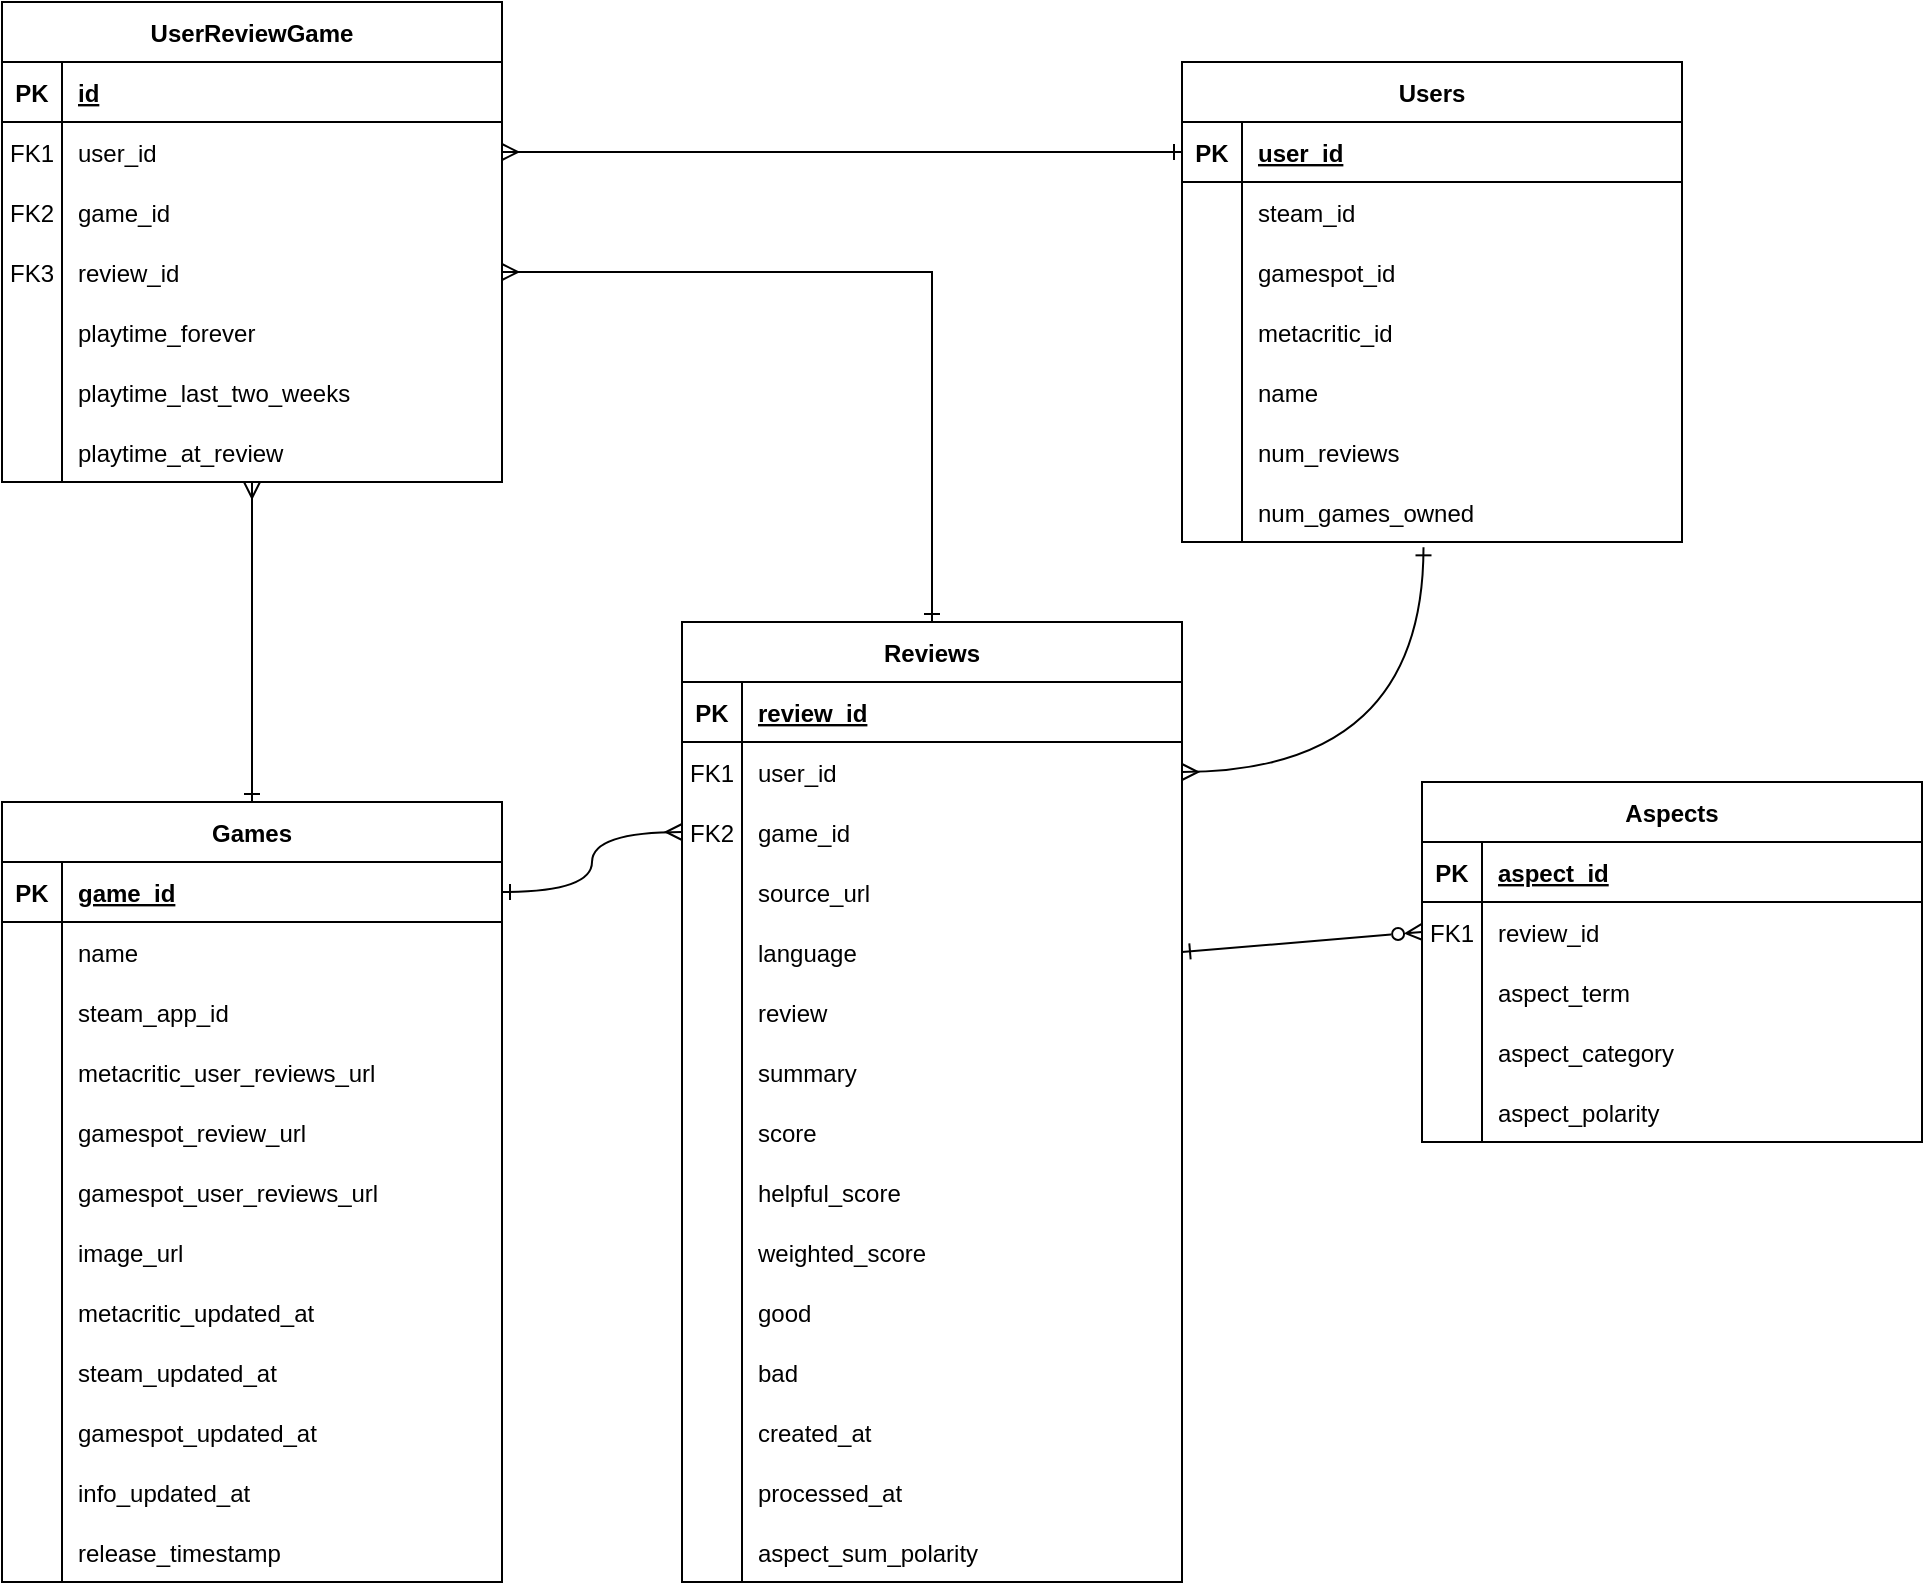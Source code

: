 <mxfile version="20.4.1" type="device"><diagram id="R2lEEEUBdFMjLlhIrx00" name="Page-1"><mxGraphModel dx="1862" dy="2271" grid="1" gridSize="10" guides="1" tooltips="1" connect="1" arrows="1" fold="1" page="1" pageScale="1" pageWidth="850" pageHeight="1100" math="0" shadow="0" extFonts="Permanent Marker^https://fonts.googleapis.com/css?family=Permanent+Marker"><root><mxCell id="0"/><mxCell id="1" parent="0"/><mxCell id="R4ThH5Aba0bHdfw0IfQM-74" style="rounded=0;orthogonalLoop=1;jettySize=auto;html=1;endArrow=ERzeroToMany;endFill=0;startArrow=ERone;startFill=0;exitX=1;exitY=0.5;exitDx=0;exitDy=0;entryX=0;entryY=0.5;entryDx=0;entryDy=0;" parent="1" source="C-vyLk0tnHw3VtMMgP7b-9" target="R4ThH5Aba0bHdfw0IfQM-63" edge="1"><mxGeometry relative="1" as="geometry"><mxPoint x="780" y="475" as="targetPoint"/></mxGeometry></mxCell><mxCell id="C-vyLk0tnHw3VtMMgP7b-2" value="Reviews" style="shape=table;startSize=30;container=1;collapsible=1;childLayout=tableLayout;fixedRows=1;rowLines=0;fontStyle=1;align=center;resizeLast=1;" parent="1" vertex="1"><mxGeometry x="460" y="220" width="250" height="480" as="geometry"/></mxCell><mxCell id="C-vyLk0tnHw3VtMMgP7b-3" value="" style="shape=partialRectangle;collapsible=0;dropTarget=0;pointerEvents=0;fillColor=none;points=[[0,0.5],[1,0.5]];portConstraint=eastwest;top=0;left=0;right=0;bottom=1;" parent="C-vyLk0tnHw3VtMMgP7b-2" vertex="1"><mxGeometry y="30" width="250" height="30" as="geometry"/></mxCell><mxCell id="C-vyLk0tnHw3VtMMgP7b-4" value="PK" style="shape=partialRectangle;overflow=hidden;connectable=0;fillColor=none;top=0;left=0;bottom=0;right=0;fontStyle=1;" parent="C-vyLk0tnHw3VtMMgP7b-3" vertex="1"><mxGeometry width="30" height="30" as="geometry"><mxRectangle width="30" height="30" as="alternateBounds"/></mxGeometry></mxCell><mxCell id="C-vyLk0tnHw3VtMMgP7b-5" value="review_id" style="shape=partialRectangle;overflow=hidden;connectable=0;fillColor=none;top=0;left=0;bottom=0;right=0;align=left;spacingLeft=6;fontStyle=5;" parent="C-vyLk0tnHw3VtMMgP7b-3" vertex="1"><mxGeometry x="30" width="220" height="30" as="geometry"><mxRectangle width="220" height="30" as="alternateBounds"/></mxGeometry></mxCell><mxCell id="JcH7k6Txs9nZH4qE6Aem-43" value="" style="shape=partialRectangle;collapsible=0;dropTarget=0;pointerEvents=0;fillColor=none;points=[[0,0.5],[1,0.5]];portConstraint=eastwest;top=0;left=0;right=0;bottom=0;" vertex="1" parent="C-vyLk0tnHw3VtMMgP7b-2"><mxGeometry y="60" width="250" height="30" as="geometry"/></mxCell><mxCell id="JcH7k6Txs9nZH4qE6Aem-44" value="FK1" style="shape=partialRectangle;overflow=hidden;connectable=0;fillColor=none;top=0;left=0;bottom=0;right=0;" vertex="1" parent="JcH7k6Txs9nZH4qE6Aem-43"><mxGeometry width="30" height="30" as="geometry"><mxRectangle width="30" height="30" as="alternateBounds"/></mxGeometry></mxCell><mxCell id="JcH7k6Txs9nZH4qE6Aem-45" value="user_id" style="shape=partialRectangle;overflow=hidden;connectable=0;fillColor=none;top=0;left=0;bottom=0;right=0;align=left;spacingLeft=6;" vertex="1" parent="JcH7k6Txs9nZH4qE6Aem-43"><mxGeometry x="30" width="220" height="30" as="geometry"><mxRectangle width="220" height="30" as="alternateBounds"/></mxGeometry></mxCell><mxCell id="JcH7k6Txs9nZH4qE6Aem-46" value="" style="shape=partialRectangle;collapsible=0;dropTarget=0;pointerEvents=0;fillColor=none;points=[[0,0.5],[1,0.5]];portConstraint=eastwest;top=0;left=0;right=0;bottom=0;" vertex="1" parent="C-vyLk0tnHw3VtMMgP7b-2"><mxGeometry y="90" width="250" height="30" as="geometry"/></mxCell><mxCell id="JcH7k6Txs9nZH4qE6Aem-47" value="FK2" style="shape=partialRectangle;overflow=hidden;connectable=0;fillColor=none;top=0;left=0;bottom=0;right=0;" vertex="1" parent="JcH7k6Txs9nZH4qE6Aem-46"><mxGeometry width="30" height="30" as="geometry"><mxRectangle width="30" height="30" as="alternateBounds"/></mxGeometry></mxCell><mxCell id="JcH7k6Txs9nZH4qE6Aem-48" value="game_id" style="shape=partialRectangle;overflow=hidden;connectable=0;fillColor=none;top=0;left=0;bottom=0;right=0;align=left;spacingLeft=6;" vertex="1" parent="JcH7k6Txs9nZH4qE6Aem-46"><mxGeometry x="30" width="220" height="30" as="geometry"><mxRectangle width="220" height="30" as="alternateBounds"/></mxGeometry></mxCell><mxCell id="JcH7k6Txs9nZH4qE6Aem-13" value="" style="shape=partialRectangle;collapsible=0;dropTarget=0;pointerEvents=0;fillColor=none;points=[[0,0.5],[1,0.5]];portConstraint=eastwest;top=0;left=0;right=0;bottom=0;" vertex="1" parent="C-vyLk0tnHw3VtMMgP7b-2"><mxGeometry y="120" width="250" height="30" as="geometry"/></mxCell><mxCell id="JcH7k6Txs9nZH4qE6Aem-14" value="" style="shape=partialRectangle;overflow=hidden;connectable=0;fillColor=none;top=0;left=0;bottom=0;right=0;" vertex="1" parent="JcH7k6Txs9nZH4qE6Aem-13"><mxGeometry width="30" height="30" as="geometry"><mxRectangle width="30" height="30" as="alternateBounds"/></mxGeometry></mxCell><mxCell id="JcH7k6Txs9nZH4qE6Aem-15" value="source_url" style="shape=partialRectangle;overflow=hidden;connectable=0;fillColor=none;top=0;left=0;bottom=0;right=0;align=left;spacingLeft=6;" vertex="1" parent="JcH7k6Txs9nZH4qE6Aem-13"><mxGeometry x="30" width="220" height="30" as="geometry"><mxRectangle width="220" height="30" as="alternateBounds"/></mxGeometry></mxCell><mxCell id="C-vyLk0tnHw3VtMMgP7b-9" value="" style="shape=partialRectangle;collapsible=0;dropTarget=0;pointerEvents=0;fillColor=none;points=[[0,0.5],[1,0.5]];portConstraint=eastwest;top=0;left=0;right=0;bottom=0;" parent="C-vyLk0tnHw3VtMMgP7b-2" vertex="1"><mxGeometry y="150" width="250" height="30" as="geometry"/></mxCell><mxCell id="C-vyLk0tnHw3VtMMgP7b-10" value="" style="shape=partialRectangle;overflow=hidden;connectable=0;fillColor=none;top=0;left=0;bottom=0;right=0;" parent="C-vyLk0tnHw3VtMMgP7b-9" vertex="1"><mxGeometry width="30" height="30" as="geometry"><mxRectangle width="30" height="30" as="alternateBounds"/></mxGeometry></mxCell><mxCell id="C-vyLk0tnHw3VtMMgP7b-11" value="language" style="shape=partialRectangle;overflow=hidden;connectable=0;fillColor=none;top=0;left=0;bottom=0;right=0;align=left;spacingLeft=6;" parent="C-vyLk0tnHw3VtMMgP7b-9" vertex="1"><mxGeometry x="30" width="220" height="30" as="geometry"><mxRectangle width="220" height="30" as="alternateBounds"/></mxGeometry></mxCell><mxCell id="NK44pCzNHYj0D8Di6Zmw-43" value="" style="shape=partialRectangle;collapsible=0;dropTarget=0;pointerEvents=0;fillColor=none;points=[[0,0.5],[1,0.5]];portConstraint=eastwest;top=0;left=0;right=0;bottom=0;" parent="C-vyLk0tnHw3VtMMgP7b-2" vertex="1"><mxGeometry y="180" width="250" height="30" as="geometry"/></mxCell><mxCell id="NK44pCzNHYj0D8Di6Zmw-44" value="" style="shape=partialRectangle;overflow=hidden;connectable=0;fillColor=none;top=0;left=0;bottom=0;right=0;" parent="NK44pCzNHYj0D8Di6Zmw-43" vertex="1"><mxGeometry width="30" height="30" as="geometry"><mxRectangle width="30" height="30" as="alternateBounds"/></mxGeometry></mxCell><mxCell id="NK44pCzNHYj0D8Di6Zmw-45" value="review" style="shape=partialRectangle;overflow=hidden;connectable=0;fillColor=none;top=0;left=0;bottom=0;right=0;align=left;spacingLeft=6;" parent="NK44pCzNHYj0D8Di6Zmw-43" vertex="1"><mxGeometry x="30" width="220" height="30" as="geometry"><mxRectangle width="220" height="30" as="alternateBounds"/></mxGeometry></mxCell><mxCell id="NK44pCzNHYj0D8Di6Zmw-46" value="" style="shape=partialRectangle;collapsible=0;dropTarget=0;pointerEvents=0;fillColor=none;points=[[0,0.5],[1,0.5]];portConstraint=eastwest;top=0;left=0;right=0;bottom=0;" parent="C-vyLk0tnHw3VtMMgP7b-2" vertex="1"><mxGeometry y="210" width="250" height="30" as="geometry"/></mxCell><mxCell id="NK44pCzNHYj0D8Di6Zmw-47" value="" style="shape=partialRectangle;overflow=hidden;connectable=0;fillColor=none;top=0;left=0;bottom=0;right=0;" parent="NK44pCzNHYj0D8Di6Zmw-46" vertex="1"><mxGeometry width="30" height="30" as="geometry"><mxRectangle width="30" height="30" as="alternateBounds"/></mxGeometry></mxCell><mxCell id="NK44pCzNHYj0D8Di6Zmw-48" value="summary" style="shape=partialRectangle;overflow=hidden;connectable=0;fillColor=none;top=0;left=0;bottom=0;right=0;align=left;spacingLeft=6;" parent="NK44pCzNHYj0D8Di6Zmw-46" vertex="1"><mxGeometry x="30" width="220" height="30" as="geometry"><mxRectangle width="220" height="30" as="alternateBounds"/></mxGeometry></mxCell><mxCell id="NK44pCzNHYj0D8Di6Zmw-49" value="" style="shape=partialRectangle;collapsible=0;dropTarget=0;pointerEvents=0;fillColor=none;points=[[0,0.5],[1,0.5]];portConstraint=eastwest;top=0;left=0;right=0;bottom=0;" parent="C-vyLk0tnHw3VtMMgP7b-2" vertex="1"><mxGeometry y="240" width="250" height="30" as="geometry"/></mxCell><mxCell id="NK44pCzNHYj0D8Di6Zmw-50" value="" style="shape=partialRectangle;overflow=hidden;connectable=0;fillColor=none;top=0;left=0;bottom=0;right=0;" parent="NK44pCzNHYj0D8Di6Zmw-49" vertex="1"><mxGeometry width="30" height="30" as="geometry"><mxRectangle width="30" height="30" as="alternateBounds"/></mxGeometry></mxCell><mxCell id="NK44pCzNHYj0D8Di6Zmw-51" value="score" style="shape=partialRectangle;overflow=hidden;connectable=0;fillColor=none;top=0;left=0;bottom=0;right=0;align=left;spacingLeft=6;" parent="NK44pCzNHYj0D8Di6Zmw-49" vertex="1"><mxGeometry x="30" width="220" height="30" as="geometry"><mxRectangle width="220" height="30" as="alternateBounds"/></mxGeometry></mxCell><mxCell id="NK44pCzNHYj0D8Di6Zmw-52" value="" style="shape=partialRectangle;collapsible=0;dropTarget=0;pointerEvents=0;fillColor=none;points=[[0,0.5],[1,0.5]];portConstraint=eastwest;top=0;left=0;right=0;bottom=0;" parent="C-vyLk0tnHw3VtMMgP7b-2" vertex="1"><mxGeometry y="270" width="250" height="30" as="geometry"/></mxCell><mxCell id="NK44pCzNHYj0D8Di6Zmw-53" value="" style="shape=partialRectangle;overflow=hidden;connectable=0;fillColor=none;top=0;left=0;bottom=0;right=0;" parent="NK44pCzNHYj0D8Di6Zmw-52" vertex="1"><mxGeometry width="30" height="30" as="geometry"><mxRectangle width="30" height="30" as="alternateBounds"/></mxGeometry></mxCell><mxCell id="NK44pCzNHYj0D8Di6Zmw-54" value="helpful_score" style="shape=partialRectangle;overflow=hidden;connectable=0;fillColor=none;top=0;left=0;bottom=0;right=0;align=left;spacingLeft=6;" parent="NK44pCzNHYj0D8Di6Zmw-52" vertex="1"><mxGeometry x="30" width="220" height="30" as="geometry"><mxRectangle width="220" height="30" as="alternateBounds"/></mxGeometry></mxCell><mxCell id="NK44pCzNHYj0D8Di6Zmw-55" value="" style="shape=partialRectangle;collapsible=0;dropTarget=0;pointerEvents=0;fillColor=none;points=[[0,0.5],[1,0.5]];portConstraint=eastwest;top=0;left=0;right=0;bottom=0;" parent="C-vyLk0tnHw3VtMMgP7b-2" vertex="1"><mxGeometry y="300" width="250" height="30" as="geometry"/></mxCell><mxCell id="NK44pCzNHYj0D8Di6Zmw-56" value="" style="shape=partialRectangle;overflow=hidden;connectable=0;fillColor=none;top=0;left=0;bottom=0;right=0;" parent="NK44pCzNHYj0D8Di6Zmw-55" vertex="1"><mxGeometry width="30" height="30" as="geometry"><mxRectangle width="30" height="30" as="alternateBounds"/></mxGeometry></mxCell><mxCell id="NK44pCzNHYj0D8Di6Zmw-57" value="weighted_score" style="shape=partialRectangle;overflow=hidden;connectable=0;fillColor=none;top=0;left=0;bottom=0;right=0;align=left;spacingLeft=6;" parent="NK44pCzNHYj0D8Di6Zmw-55" vertex="1"><mxGeometry x="30" width="220" height="30" as="geometry"><mxRectangle width="220" height="30" as="alternateBounds"/></mxGeometry></mxCell><mxCell id="NK44pCzNHYj0D8Di6Zmw-58" value="" style="shape=partialRectangle;collapsible=0;dropTarget=0;pointerEvents=0;fillColor=none;points=[[0,0.5],[1,0.5]];portConstraint=eastwest;top=0;left=0;right=0;bottom=0;" parent="C-vyLk0tnHw3VtMMgP7b-2" vertex="1"><mxGeometry y="330" width="250" height="30" as="geometry"/></mxCell><mxCell id="NK44pCzNHYj0D8Di6Zmw-59" value="" style="shape=partialRectangle;overflow=hidden;connectable=0;fillColor=none;top=0;left=0;bottom=0;right=0;" parent="NK44pCzNHYj0D8Di6Zmw-58" vertex="1"><mxGeometry width="30" height="30" as="geometry"><mxRectangle width="30" height="30" as="alternateBounds"/></mxGeometry></mxCell><mxCell id="NK44pCzNHYj0D8Di6Zmw-60" value="good" style="shape=partialRectangle;overflow=hidden;connectable=0;fillColor=none;top=0;left=0;bottom=0;right=0;align=left;spacingLeft=6;" parent="NK44pCzNHYj0D8Di6Zmw-58" vertex="1"><mxGeometry x="30" width="220" height="30" as="geometry"><mxRectangle width="220" height="30" as="alternateBounds"/></mxGeometry></mxCell><mxCell id="NK44pCzNHYj0D8Di6Zmw-61" value="" style="shape=partialRectangle;collapsible=0;dropTarget=0;pointerEvents=0;fillColor=none;points=[[0,0.5],[1,0.5]];portConstraint=eastwest;top=0;left=0;right=0;bottom=0;" parent="C-vyLk0tnHw3VtMMgP7b-2" vertex="1"><mxGeometry y="360" width="250" height="30" as="geometry"/></mxCell><mxCell id="NK44pCzNHYj0D8Di6Zmw-62" value="" style="shape=partialRectangle;overflow=hidden;connectable=0;fillColor=none;top=0;left=0;bottom=0;right=0;" parent="NK44pCzNHYj0D8Di6Zmw-61" vertex="1"><mxGeometry width="30" height="30" as="geometry"><mxRectangle width="30" height="30" as="alternateBounds"/></mxGeometry></mxCell><mxCell id="NK44pCzNHYj0D8Di6Zmw-63" value="bad" style="shape=partialRectangle;overflow=hidden;connectable=0;fillColor=none;top=0;left=0;bottom=0;right=0;align=left;spacingLeft=6;" parent="NK44pCzNHYj0D8Di6Zmw-61" vertex="1"><mxGeometry x="30" width="220" height="30" as="geometry"><mxRectangle width="220" height="30" as="alternateBounds"/></mxGeometry></mxCell><mxCell id="NK44pCzNHYj0D8Di6Zmw-64" value="" style="shape=partialRectangle;collapsible=0;dropTarget=0;pointerEvents=0;fillColor=none;points=[[0,0.5],[1,0.5]];portConstraint=eastwest;top=0;left=0;right=0;bottom=0;" parent="C-vyLk0tnHw3VtMMgP7b-2" vertex="1"><mxGeometry y="390" width="250" height="30" as="geometry"/></mxCell><mxCell id="NK44pCzNHYj0D8Di6Zmw-65" value="" style="shape=partialRectangle;overflow=hidden;connectable=0;fillColor=none;top=0;left=0;bottom=0;right=0;" parent="NK44pCzNHYj0D8Di6Zmw-64" vertex="1"><mxGeometry width="30" height="30" as="geometry"><mxRectangle width="30" height="30" as="alternateBounds"/></mxGeometry></mxCell><mxCell id="NK44pCzNHYj0D8Di6Zmw-66" value="created_at" style="shape=partialRectangle;overflow=hidden;connectable=0;fillColor=none;top=0;left=0;bottom=0;right=0;align=left;spacingLeft=6;" parent="NK44pCzNHYj0D8Di6Zmw-64" vertex="1"><mxGeometry x="30" width="220" height="30" as="geometry"><mxRectangle width="220" height="30" as="alternateBounds"/></mxGeometry></mxCell><mxCell id="R4ThH5Aba0bHdfw0IfQM-66" value="" style="shape=partialRectangle;collapsible=0;dropTarget=0;pointerEvents=0;fillColor=none;points=[[0,0.5],[1,0.5]];portConstraint=eastwest;top=0;left=0;right=0;bottom=0;" parent="C-vyLk0tnHw3VtMMgP7b-2" vertex="1"><mxGeometry y="420" width="250" height="30" as="geometry"/></mxCell><mxCell id="R4ThH5Aba0bHdfw0IfQM-67" value="" style="shape=partialRectangle;overflow=hidden;connectable=0;fillColor=none;top=0;left=0;bottom=0;right=0;" parent="R4ThH5Aba0bHdfw0IfQM-66" vertex="1"><mxGeometry width="30" height="30" as="geometry"><mxRectangle width="30" height="30" as="alternateBounds"/></mxGeometry></mxCell><mxCell id="R4ThH5Aba0bHdfw0IfQM-68" value="processed_at" style="shape=partialRectangle;overflow=hidden;connectable=0;fillColor=none;top=0;left=0;bottom=0;right=0;align=left;spacingLeft=6;" parent="R4ThH5Aba0bHdfw0IfQM-66" vertex="1"><mxGeometry x="30" width="220" height="30" as="geometry"><mxRectangle width="220" height="30" as="alternateBounds"/></mxGeometry></mxCell><mxCell id="R4ThH5Aba0bHdfw0IfQM-69" value="" style="shape=partialRectangle;collapsible=0;dropTarget=0;pointerEvents=0;fillColor=none;points=[[0,0.5],[1,0.5]];portConstraint=eastwest;top=0;left=0;right=0;bottom=0;" parent="C-vyLk0tnHw3VtMMgP7b-2" vertex="1"><mxGeometry y="450" width="250" height="30" as="geometry"/></mxCell><mxCell id="R4ThH5Aba0bHdfw0IfQM-70" value="" style="shape=partialRectangle;overflow=hidden;connectable=0;fillColor=none;top=0;left=0;bottom=0;right=0;" parent="R4ThH5Aba0bHdfw0IfQM-69" vertex="1"><mxGeometry width="30" height="30" as="geometry"><mxRectangle width="30" height="30" as="alternateBounds"/></mxGeometry></mxCell><mxCell id="R4ThH5Aba0bHdfw0IfQM-71" value="aspect_sum_polarity" style="shape=partialRectangle;overflow=hidden;connectable=0;fillColor=none;top=0;left=0;bottom=0;right=0;align=left;spacingLeft=6;" parent="R4ThH5Aba0bHdfw0IfQM-69" vertex="1"><mxGeometry x="30" width="220" height="30" as="geometry"><mxRectangle width="220" height="30" as="alternateBounds"/></mxGeometry></mxCell><mxCell id="C-vyLk0tnHw3VtMMgP7b-23" value="Games" style="shape=table;startSize=30;container=1;collapsible=1;childLayout=tableLayout;fixedRows=1;rowLines=0;fontStyle=1;align=center;resizeLast=1;" parent="1" vertex="1"><mxGeometry x="120" y="310" width="250" height="390" as="geometry"><mxRectangle x="120" y="120" width="70" height="30" as="alternateBounds"/></mxGeometry></mxCell><mxCell id="C-vyLk0tnHw3VtMMgP7b-24" value="" style="shape=partialRectangle;collapsible=0;dropTarget=0;pointerEvents=0;fillColor=none;points=[[0,0.5],[1,0.5]];portConstraint=eastwest;top=0;left=0;right=0;bottom=1;" parent="C-vyLk0tnHw3VtMMgP7b-23" vertex="1"><mxGeometry y="30" width="250" height="30" as="geometry"/></mxCell><mxCell id="C-vyLk0tnHw3VtMMgP7b-25" value="PK" style="shape=partialRectangle;overflow=hidden;connectable=0;fillColor=none;top=0;left=0;bottom=0;right=0;fontStyle=1;" parent="C-vyLk0tnHw3VtMMgP7b-24" vertex="1"><mxGeometry width="30" height="30" as="geometry"><mxRectangle width="30" height="30" as="alternateBounds"/></mxGeometry></mxCell><mxCell id="C-vyLk0tnHw3VtMMgP7b-26" value="game_id" style="shape=partialRectangle;overflow=hidden;connectable=0;fillColor=none;top=0;left=0;bottom=0;right=0;align=left;spacingLeft=6;fontStyle=5;" parent="C-vyLk0tnHw3VtMMgP7b-24" vertex="1"><mxGeometry x="30" width="220" height="30" as="geometry"><mxRectangle width="220" height="30" as="alternateBounds"/></mxGeometry></mxCell><mxCell id="C-vyLk0tnHw3VtMMgP7b-27" value="" style="shape=partialRectangle;collapsible=0;dropTarget=0;pointerEvents=0;fillColor=none;points=[[0,0.5],[1,0.5]];portConstraint=eastwest;top=0;left=0;right=0;bottom=0;" parent="C-vyLk0tnHw3VtMMgP7b-23" vertex="1"><mxGeometry y="60" width="250" height="30" as="geometry"/></mxCell><mxCell id="C-vyLk0tnHw3VtMMgP7b-28" value="" style="shape=partialRectangle;overflow=hidden;connectable=0;fillColor=none;top=0;left=0;bottom=0;right=0;" parent="C-vyLk0tnHw3VtMMgP7b-27" vertex="1"><mxGeometry width="30" height="30" as="geometry"><mxRectangle width="30" height="30" as="alternateBounds"/></mxGeometry></mxCell><mxCell id="C-vyLk0tnHw3VtMMgP7b-29" value="name" style="shape=partialRectangle;overflow=hidden;connectable=0;fillColor=none;top=0;left=0;bottom=0;right=0;align=left;spacingLeft=6;" parent="C-vyLk0tnHw3VtMMgP7b-27" vertex="1"><mxGeometry x="30" width="220" height="30" as="geometry"><mxRectangle width="220" height="30" as="alternateBounds"/></mxGeometry></mxCell><mxCell id="NK44pCzNHYj0D8Di6Zmw-10" value="" style="shape=partialRectangle;collapsible=0;dropTarget=0;pointerEvents=0;fillColor=none;points=[[0,0.5],[1,0.5]];portConstraint=eastwest;top=0;left=0;right=0;bottom=0;" parent="C-vyLk0tnHw3VtMMgP7b-23" vertex="1"><mxGeometry y="90" width="250" height="30" as="geometry"/></mxCell><mxCell id="NK44pCzNHYj0D8Di6Zmw-11" value="" style="shape=partialRectangle;overflow=hidden;connectable=0;fillColor=none;top=0;left=0;bottom=0;right=0;" parent="NK44pCzNHYj0D8Di6Zmw-10" vertex="1"><mxGeometry width="30" height="30" as="geometry"><mxRectangle width="30" height="30" as="alternateBounds"/></mxGeometry></mxCell><mxCell id="NK44pCzNHYj0D8Di6Zmw-12" value="steam_app_id " style="shape=partialRectangle;overflow=hidden;connectable=0;fillColor=none;top=0;left=0;bottom=0;right=0;align=left;spacingLeft=6;" parent="NK44pCzNHYj0D8Di6Zmw-10" vertex="1"><mxGeometry x="30" width="220" height="30" as="geometry"><mxRectangle width="220" height="30" as="alternateBounds"/></mxGeometry></mxCell><mxCell id="NK44pCzNHYj0D8Di6Zmw-13" value="" style="shape=partialRectangle;collapsible=0;dropTarget=0;pointerEvents=0;fillColor=none;points=[[0,0.5],[1,0.5]];portConstraint=eastwest;top=0;left=0;right=0;bottom=0;" parent="C-vyLk0tnHw3VtMMgP7b-23" vertex="1"><mxGeometry y="120" width="250" height="30" as="geometry"/></mxCell><mxCell id="NK44pCzNHYj0D8Di6Zmw-14" value="" style="shape=partialRectangle;overflow=hidden;connectable=0;fillColor=none;top=0;left=0;bottom=0;right=0;" parent="NK44pCzNHYj0D8Di6Zmw-13" vertex="1"><mxGeometry width="30" height="30" as="geometry"><mxRectangle width="30" height="30" as="alternateBounds"/></mxGeometry></mxCell><mxCell id="NK44pCzNHYj0D8Di6Zmw-15" value="metacritic_user_reviews_url" style="shape=partialRectangle;overflow=hidden;connectable=0;fillColor=none;top=0;left=0;bottom=0;right=0;align=left;spacingLeft=6;" parent="NK44pCzNHYj0D8Di6Zmw-13" vertex="1"><mxGeometry x="30" width="220" height="30" as="geometry"><mxRectangle width="220" height="30" as="alternateBounds"/></mxGeometry></mxCell><mxCell id="NK44pCzNHYj0D8Di6Zmw-16" value="" style="shape=partialRectangle;collapsible=0;dropTarget=0;pointerEvents=0;fillColor=none;points=[[0,0.5],[1,0.5]];portConstraint=eastwest;top=0;left=0;right=0;bottom=0;" parent="C-vyLk0tnHw3VtMMgP7b-23" vertex="1"><mxGeometry y="150" width="250" height="30" as="geometry"/></mxCell><mxCell id="NK44pCzNHYj0D8Di6Zmw-17" value="" style="shape=partialRectangle;overflow=hidden;connectable=0;fillColor=none;top=0;left=0;bottom=0;right=0;" parent="NK44pCzNHYj0D8Di6Zmw-16" vertex="1"><mxGeometry width="30" height="30" as="geometry"><mxRectangle width="30" height="30" as="alternateBounds"/></mxGeometry></mxCell><mxCell id="NK44pCzNHYj0D8Di6Zmw-18" value="gamespot_review_url" style="shape=partialRectangle;overflow=hidden;connectable=0;fillColor=none;top=0;left=0;bottom=0;right=0;align=left;spacingLeft=6;" parent="NK44pCzNHYj0D8Di6Zmw-16" vertex="1"><mxGeometry x="30" width="220" height="30" as="geometry"><mxRectangle width="220" height="30" as="alternateBounds"/></mxGeometry></mxCell><mxCell id="NK44pCzNHYj0D8Di6Zmw-19" value="" style="shape=partialRectangle;collapsible=0;dropTarget=0;pointerEvents=0;fillColor=none;points=[[0,0.5],[1,0.5]];portConstraint=eastwest;top=0;left=0;right=0;bottom=0;" parent="C-vyLk0tnHw3VtMMgP7b-23" vertex="1"><mxGeometry y="180" width="250" height="30" as="geometry"/></mxCell><mxCell id="NK44pCzNHYj0D8Di6Zmw-20" value="" style="shape=partialRectangle;overflow=hidden;connectable=0;fillColor=none;top=0;left=0;bottom=0;right=0;" parent="NK44pCzNHYj0D8Di6Zmw-19" vertex="1"><mxGeometry width="30" height="30" as="geometry"><mxRectangle width="30" height="30" as="alternateBounds"/></mxGeometry></mxCell><mxCell id="NK44pCzNHYj0D8Di6Zmw-21" value="gamespot_user_reviews_url " style="shape=partialRectangle;overflow=hidden;connectable=0;fillColor=none;top=0;left=0;bottom=0;right=0;align=left;spacingLeft=6;" parent="NK44pCzNHYj0D8Di6Zmw-19" vertex="1"><mxGeometry x="30" width="220" height="30" as="geometry"><mxRectangle width="220" height="30" as="alternateBounds"/></mxGeometry></mxCell><mxCell id="NK44pCzNHYj0D8Di6Zmw-22" value="" style="shape=partialRectangle;collapsible=0;dropTarget=0;pointerEvents=0;fillColor=none;points=[[0,0.5],[1,0.5]];portConstraint=eastwest;top=0;left=0;right=0;bottom=0;" parent="C-vyLk0tnHw3VtMMgP7b-23" vertex="1"><mxGeometry y="210" width="250" height="30" as="geometry"/></mxCell><mxCell id="NK44pCzNHYj0D8Di6Zmw-23" value="" style="shape=partialRectangle;overflow=hidden;connectable=0;fillColor=none;top=0;left=0;bottom=0;right=0;" parent="NK44pCzNHYj0D8Di6Zmw-22" vertex="1"><mxGeometry width="30" height="30" as="geometry"><mxRectangle width="30" height="30" as="alternateBounds"/></mxGeometry></mxCell><mxCell id="NK44pCzNHYj0D8Di6Zmw-24" value="image_url" style="shape=partialRectangle;overflow=hidden;connectable=0;fillColor=none;top=0;left=0;bottom=0;right=0;align=left;spacingLeft=6;" parent="NK44pCzNHYj0D8Di6Zmw-22" vertex="1"><mxGeometry x="30" width="220" height="30" as="geometry"><mxRectangle width="220" height="30" as="alternateBounds"/></mxGeometry></mxCell><mxCell id="NK44pCzNHYj0D8Di6Zmw-25" value="" style="shape=partialRectangle;collapsible=0;dropTarget=0;pointerEvents=0;fillColor=none;points=[[0,0.5],[1,0.5]];portConstraint=eastwest;top=0;left=0;right=0;bottom=0;" parent="C-vyLk0tnHw3VtMMgP7b-23" vertex="1"><mxGeometry y="240" width="250" height="30" as="geometry"/></mxCell><mxCell id="NK44pCzNHYj0D8Di6Zmw-26" value="" style="shape=partialRectangle;overflow=hidden;connectable=0;fillColor=none;top=0;left=0;bottom=0;right=0;" parent="NK44pCzNHYj0D8Di6Zmw-25" vertex="1"><mxGeometry width="30" height="30" as="geometry"><mxRectangle width="30" height="30" as="alternateBounds"/></mxGeometry></mxCell><mxCell id="NK44pCzNHYj0D8Di6Zmw-27" value="metacritic_updated_at" style="shape=partialRectangle;overflow=hidden;connectable=0;fillColor=none;top=0;left=0;bottom=0;right=0;align=left;spacingLeft=6;" parent="NK44pCzNHYj0D8Di6Zmw-25" vertex="1"><mxGeometry x="30" width="220" height="30" as="geometry"><mxRectangle width="220" height="30" as="alternateBounds"/></mxGeometry></mxCell><mxCell id="NK44pCzNHYj0D8Di6Zmw-28" value="" style="shape=partialRectangle;collapsible=0;dropTarget=0;pointerEvents=0;fillColor=none;points=[[0,0.5],[1,0.5]];portConstraint=eastwest;top=0;left=0;right=0;bottom=0;" parent="C-vyLk0tnHw3VtMMgP7b-23" vertex="1"><mxGeometry y="270" width="250" height="30" as="geometry"/></mxCell><mxCell id="NK44pCzNHYj0D8Di6Zmw-29" value="" style="shape=partialRectangle;overflow=hidden;connectable=0;fillColor=none;top=0;left=0;bottom=0;right=0;" parent="NK44pCzNHYj0D8Di6Zmw-28" vertex="1"><mxGeometry width="30" height="30" as="geometry"><mxRectangle width="30" height="30" as="alternateBounds"/></mxGeometry></mxCell><mxCell id="NK44pCzNHYj0D8Di6Zmw-30" value="steam_updated_at" style="shape=partialRectangle;overflow=hidden;connectable=0;fillColor=none;top=0;left=0;bottom=0;right=0;align=left;spacingLeft=6;" parent="NK44pCzNHYj0D8Di6Zmw-28" vertex="1"><mxGeometry x="30" width="220" height="30" as="geometry"><mxRectangle width="220" height="30" as="alternateBounds"/></mxGeometry></mxCell><mxCell id="NK44pCzNHYj0D8Di6Zmw-31" value="" style="shape=partialRectangle;collapsible=0;dropTarget=0;pointerEvents=0;fillColor=none;points=[[0,0.5],[1,0.5]];portConstraint=eastwest;top=0;left=0;right=0;bottom=0;" parent="C-vyLk0tnHw3VtMMgP7b-23" vertex="1"><mxGeometry y="300" width="250" height="30" as="geometry"/></mxCell><mxCell id="NK44pCzNHYj0D8Di6Zmw-32" value="" style="shape=partialRectangle;overflow=hidden;connectable=0;fillColor=none;top=0;left=0;bottom=0;right=0;" parent="NK44pCzNHYj0D8Di6Zmw-31" vertex="1"><mxGeometry width="30" height="30" as="geometry"><mxRectangle width="30" height="30" as="alternateBounds"/></mxGeometry></mxCell><mxCell id="NK44pCzNHYj0D8Di6Zmw-33" value="gamespot_updated_at" style="shape=partialRectangle;overflow=hidden;connectable=0;fillColor=none;top=0;left=0;bottom=0;right=0;align=left;spacingLeft=6;" parent="NK44pCzNHYj0D8Di6Zmw-31" vertex="1"><mxGeometry x="30" width="220" height="30" as="geometry"><mxRectangle width="220" height="30" as="alternateBounds"/></mxGeometry></mxCell><mxCell id="NK44pCzNHYj0D8Di6Zmw-34" value="" style="shape=partialRectangle;collapsible=0;dropTarget=0;pointerEvents=0;fillColor=none;points=[[0,0.5],[1,0.5]];portConstraint=eastwest;top=0;left=0;right=0;bottom=0;" parent="C-vyLk0tnHw3VtMMgP7b-23" vertex="1"><mxGeometry y="330" width="250" height="30" as="geometry"/></mxCell><mxCell id="NK44pCzNHYj0D8Di6Zmw-35" value="" style="shape=partialRectangle;overflow=hidden;connectable=0;fillColor=none;top=0;left=0;bottom=0;right=0;" parent="NK44pCzNHYj0D8Di6Zmw-34" vertex="1"><mxGeometry width="30" height="30" as="geometry"><mxRectangle width="30" height="30" as="alternateBounds"/></mxGeometry></mxCell><mxCell id="NK44pCzNHYj0D8Di6Zmw-36" value="info_updated_at" style="shape=partialRectangle;overflow=hidden;connectable=0;fillColor=none;top=0;left=0;bottom=0;right=0;align=left;spacingLeft=6;" parent="NK44pCzNHYj0D8Di6Zmw-34" vertex="1"><mxGeometry x="30" width="220" height="30" as="geometry"><mxRectangle width="220" height="30" as="alternateBounds"/></mxGeometry></mxCell><mxCell id="NK44pCzNHYj0D8Di6Zmw-37" value="" style="shape=partialRectangle;collapsible=0;dropTarget=0;pointerEvents=0;fillColor=none;points=[[0,0.5],[1,0.5]];portConstraint=eastwest;top=0;left=0;right=0;bottom=0;" parent="C-vyLk0tnHw3VtMMgP7b-23" vertex="1"><mxGeometry y="360" width="250" height="30" as="geometry"/></mxCell><mxCell id="NK44pCzNHYj0D8Di6Zmw-38" value="" style="shape=partialRectangle;overflow=hidden;connectable=0;fillColor=none;top=0;left=0;bottom=0;right=0;" parent="NK44pCzNHYj0D8Di6Zmw-37" vertex="1"><mxGeometry width="30" height="30" as="geometry"><mxRectangle width="30" height="30" as="alternateBounds"/></mxGeometry></mxCell><mxCell id="NK44pCzNHYj0D8Di6Zmw-39" value="release_timestamp" style="shape=partialRectangle;overflow=hidden;connectable=0;fillColor=none;top=0;left=0;bottom=0;right=0;align=left;spacingLeft=6;" parent="NK44pCzNHYj0D8Di6Zmw-37" vertex="1"><mxGeometry x="30" width="220" height="30" as="geometry"><mxRectangle width="220" height="30" as="alternateBounds"/></mxGeometry></mxCell><mxCell id="NK44pCzNHYj0D8Di6Zmw-67" value="Users" style="shape=table;startSize=30;container=1;collapsible=1;childLayout=tableLayout;fixedRows=1;rowLines=0;fontStyle=1;align=center;resizeLast=1;" parent="1" vertex="1"><mxGeometry x="710" y="-60" width="250" height="240" as="geometry"/></mxCell><mxCell id="NK44pCzNHYj0D8Di6Zmw-68" value="" style="shape=partialRectangle;collapsible=0;dropTarget=0;pointerEvents=0;fillColor=none;points=[[0,0.5],[1,0.5]];portConstraint=eastwest;top=0;left=0;right=0;bottom=1;" parent="NK44pCzNHYj0D8Di6Zmw-67" vertex="1"><mxGeometry y="30" width="250" height="30" as="geometry"/></mxCell><mxCell id="NK44pCzNHYj0D8Di6Zmw-69" value="PK" style="shape=partialRectangle;overflow=hidden;connectable=0;fillColor=none;top=0;left=0;bottom=0;right=0;fontStyle=1;" parent="NK44pCzNHYj0D8Di6Zmw-68" vertex="1"><mxGeometry width="30" height="30" as="geometry"><mxRectangle width="30" height="30" as="alternateBounds"/></mxGeometry></mxCell><mxCell id="NK44pCzNHYj0D8Di6Zmw-70" value="user_id" style="shape=partialRectangle;overflow=hidden;connectable=0;fillColor=none;top=0;left=0;bottom=0;right=0;align=left;spacingLeft=6;fontStyle=5;" parent="NK44pCzNHYj0D8Di6Zmw-68" vertex="1"><mxGeometry x="30" width="220" height="30" as="geometry"><mxRectangle width="220" height="30" as="alternateBounds"/></mxGeometry></mxCell><mxCell id="NK44pCzNHYj0D8Di6Zmw-98" value="" style="shape=partialRectangle;collapsible=0;dropTarget=0;pointerEvents=0;fillColor=none;points=[[0,0.5],[1,0.5]];portConstraint=eastwest;top=0;left=0;right=0;bottom=0;" parent="NK44pCzNHYj0D8Di6Zmw-67" vertex="1"><mxGeometry y="60" width="250" height="30" as="geometry"/></mxCell><mxCell id="NK44pCzNHYj0D8Di6Zmw-99" value="" style="shape=partialRectangle;overflow=hidden;connectable=0;fillColor=none;top=0;left=0;bottom=0;right=0;" parent="NK44pCzNHYj0D8Di6Zmw-98" vertex="1"><mxGeometry width="30" height="30" as="geometry"><mxRectangle width="30" height="30" as="alternateBounds"/></mxGeometry></mxCell><mxCell id="NK44pCzNHYj0D8Di6Zmw-100" value="steam_id" style="shape=partialRectangle;overflow=hidden;connectable=0;fillColor=none;top=0;left=0;bottom=0;right=0;align=left;spacingLeft=6;" parent="NK44pCzNHYj0D8Di6Zmw-98" vertex="1"><mxGeometry x="30" width="220" height="30" as="geometry"><mxRectangle width="220" height="30" as="alternateBounds"/></mxGeometry></mxCell><mxCell id="JcH7k6Txs9nZH4qE6Aem-7" value="" style="shape=partialRectangle;collapsible=0;dropTarget=0;pointerEvents=0;fillColor=none;points=[[0,0.5],[1,0.5]];portConstraint=eastwest;top=0;left=0;right=0;bottom=0;" vertex="1" parent="NK44pCzNHYj0D8Di6Zmw-67"><mxGeometry y="90" width="250" height="30" as="geometry"/></mxCell><mxCell id="JcH7k6Txs9nZH4qE6Aem-8" value="" style="shape=partialRectangle;overflow=hidden;connectable=0;fillColor=none;top=0;left=0;bottom=0;right=0;" vertex="1" parent="JcH7k6Txs9nZH4qE6Aem-7"><mxGeometry width="30" height="30" as="geometry"><mxRectangle width="30" height="30" as="alternateBounds"/></mxGeometry></mxCell><mxCell id="JcH7k6Txs9nZH4qE6Aem-9" value="gamespot_id" style="shape=partialRectangle;overflow=hidden;connectable=0;fillColor=none;top=0;left=0;bottom=0;right=0;align=left;spacingLeft=6;" vertex="1" parent="JcH7k6Txs9nZH4qE6Aem-7"><mxGeometry x="30" width="220" height="30" as="geometry"><mxRectangle width="220" height="30" as="alternateBounds"/></mxGeometry></mxCell><mxCell id="JcH7k6Txs9nZH4qE6Aem-10" value="" style="shape=partialRectangle;collapsible=0;dropTarget=0;pointerEvents=0;fillColor=none;points=[[0,0.5],[1,0.5]];portConstraint=eastwest;top=0;left=0;right=0;bottom=0;" vertex="1" parent="NK44pCzNHYj0D8Di6Zmw-67"><mxGeometry y="120" width="250" height="30" as="geometry"/></mxCell><mxCell id="JcH7k6Txs9nZH4qE6Aem-11" value="" style="shape=partialRectangle;overflow=hidden;connectable=0;fillColor=none;top=0;left=0;bottom=0;right=0;" vertex="1" parent="JcH7k6Txs9nZH4qE6Aem-10"><mxGeometry width="30" height="30" as="geometry"><mxRectangle width="30" height="30" as="alternateBounds"/></mxGeometry></mxCell><mxCell id="JcH7k6Txs9nZH4qE6Aem-12" value="metacritic_id" style="shape=partialRectangle;overflow=hidden;connectable=0;fillColor=none;top=0;left=0;bottom=0;right=0;align=left;spacingLeft=6;" vertex="1" parent="JcH7k6Txs9nZH4qE6Aem-10"><mxGeometry x="30" width="220" height="30" as="geometry"><mxRectangle width="220" height="30" as="alternateBounds"/></mxGeometry></mxCell><mxCell id="R4ThH5Aba0bHdfw0IfQM-14" value="" style="shape=partialRectangle;collapsible=0;dropTarget=0;pointerEvents=0;fillColor=none;points=[[0,0.5],[1,0.5]];portConstraint=eastwest;top=0;left=0;right=0;bottom=0;" parent="NK44pCzNHYj0D8Di6Zmw-67" vertex="1"><mxGeometry y="150" width="250" height="30" as="geometry"/></mxCell><mxCell id="R4ThH5Aba0bHdfw0IfQM-15" value="" style="shape=partialRectangle;overflow=hidden;connectable=0;fillColor=none;top=0;left=0;bottom=0;right=0;" parent="R4ThH5Aba0bHdfw0IfQM-14" vertex="1"><mxGeometry width="30" height="30" as="geometry"><mxRectangle width="30" height="30" as="alternateBounds"/></mxGeometry></mxCell><mxCell id="R4ThH5Aba0bHdfw0IfQM-16" value="name" style="shape=partialRectangle;overflow=hidden;connectable=0;fillColor=none;top=0;left=0;bottom=0;right=0;align=left;spacingLeft=6;" parent="R4ThH5Aba0bHdfw0IfQM-14" vertex="1"><mxGeometry x="30" width="220" height="30" as="geometry"><mxRectangle width="220" height="30" as="alternateBounds"/></mxGeometry></mxCell><mxCell id="JcH7k6Txs9nZH4qE6Aem-1" value="" style="shape=partialRectangle;collapsible=0;dropTarget=0;pointerEvents=0;fillColor=none;points=[[0,0.5],[1,0.5]];portConstraint=eastwest;top=0;left=0;right=0;bottom=0;" vertex="1" parent="NK44pCzNHYj0D8Di6Zmw-67"><mxGeometry y="180" width="250" height="30" as="geometry"/></mxCell><mxCell id="JcH7k6Txs9nZH4qE6Aem-2" value="" style="shape=partialRectangle;overflow=hidden;connectable=0;fillColor=none;top=0;left=0;bottom=0;right=0;" vertex="1" parent="JcH7k6Txs9nZH4qE6Aem-1"><mxGeometry width="30" height="30" as="geometry"><mxRectangle width="30" height="30" as="alternateBounds"/></mxGeometry></mxCell><mxCell id="JcH7k6Txs9nZH4qE6Aem-3" value="num_reviews " style="shape=partialRectangle;overflow=hidden;connectable=0;fillColor=none;top=0;left=0;bottom=0;right=0;align=left;spacingLeft=6;" vertex="1" parent="JcH7k6Txs9nZH4qE6Aem-1"><mxGeometry x="30" width="220" height="30" as="geometry"><mxRectangle width="220" height="30" as="alternateBounds"/></mxGeometry></mxCell><mxCell id="JcH7k6Txs9nZH4qE6Aem-4" value="" style="shape=partialRectangle;collapsible=0;dropTarget=0;pointerEvents=0;fillColor=none;points=[[0,0.5],[1,0.5]];portConstraint=eastwest;top=0;left=0;right=0;bottom=0;" vertex="1" parent="NK44pCzNHYj0D8Di6Zmw-67"><mxGeometry y="210" width="250" height="30" as="geometry"/></mxCell><mxCell id="JcH7k6Txs9nZH4qE6Aem-5" value="" style="shape=partialRectangle;overflow=hidden;connectable=0;fillColor=none;top=0;left=0;bottom=0;right=0;" vertex="1" parent="JcH7k6Txs9nZH4qE6Aem-4"><mxGeometry width="30" height="30" as="geometry"><mxRectangle width="30" height="30" as="alternateBounds"/></mxGeometry></mxCell><mxCell id="JcH7k6Txs9nZH4qE6Aem-6" value="num_games_owned " style="shape=partialRectangle;overflow=hidden;connectable=0;fillColor=none;top=0;left=0;bottom=0;right=0;align=left;spacingLeft=6;" vertex="1" parent="JcH7k6Txs9nZH4qE6Aem-4"><mxGeometry x="30" width="220" height="30" as="geometry"><mxRectangle width="220" height="30" as="alternateBounds"/></mxGeometry></mxCell><mxCell id="R4ThH5Aba0bHdfw0IfQM-34" value="Aspects" style="shape=table;startSize=30;container=1;collapsible=1;childLayout=tableLayout;fixedRows=1;rowLines=0;fontStyle=1;align=center;resizeLast=1;" parent="1" vertex="1"><mxGeometry x="830" y="300" width="250" height="180" as="geometry"/></mxCell><mxCell id="R4ThH5Aba0bHdfw0IfQM-35" value="" style="shape=partialRectangle;collapsible=0;dropTarget=0;pointerEvents=0;fillColor=none;points=[[0,0.5],[1,0.5]];portConstraint=eastwest;top=0;left=0;right=0;bottom=1;" parent="R4ThH5Aba0bHdfw0IfQM-34" vertex="1"><mxGeometry y="30" width="250" height="30" as="geometry"/></mxCell><mxCell id="R4ThH5Aba0bHdfw0IfQM-36" value="PK" style="shape=partialRectangle;overflow=hidden;connectable=0;fillColor=none;top=0;left=0;bottom=0;right=0;fontStyle=1;" parent="R4ThH5Aba0bHdfw0IfQM-35" vertex="1"><mxGeometry width="30" height="30" as="geometry"><mxRectangle width="30" height="30" as="alternateBounds"/></mxGeometry></mxCell><mxCell id="R4ThH5Aba0bHdfw0IfQM-37" value="aspect_id" style="shape=partialRectangle;overflow=hidden;connectable=0;fillColor=none;top=0;left=0;bottom=0;right=0;align=left;spacingLeft=6;fontStyle=5;" parent="R4ThH5Aba0bHdfw0IfQM-35" vertex="1"><mxGeometry x="30" width="220" height="30" as="geometry"><mxRectangle width="220" height="30" as="alternateBounds"/></mxGeometry></mxCell><mxCell id="R4ThH5Aba0bHdfw0IfQM-63" value="" style="shape=partialRectangle;collapsible=0;dropTarget=0;pointerEvents=0;fillColor=none;points=[[0,0.5],[1,0.5]];portConstraint=eastwest;top=0;left=0;right=0;bottom=0;" parent="R4ThH5Aba0bHdfw0IfQM-34" vertex="1"><mxGeometry y="60" width="250" height="30" as="geometry"/></mxCell><mxCell id="R4ThH5Aba0bHdfw0IfQM-64" value="FK1" style="shape=partialRectangle;overflow=hidden;connectable=0;fillColor=none;top=0;left=0;bottom=0;right=0;" parent="R4ThH5Aba0bHdfw0IfQM-63" vertex="1"><mxGeometry width="30" height="30" as="geometry"><mxRectangle width="30" height="30" as="alternateBounds"/></mxGeometry></mxCell><mxCell id="R4ThH5Aba0bHdfw0IfQM-65" value="review_id" style="shape=partialRectangle;overflow=hidden;connectable=0;fillColor=none;top=0;left=0;bottom=0;right=0;align=left;spacingLeft=6;" parent="R4ThH5Aba0bHdfw0IfQM-63" vertex="1"><mxGeometry x="30" width="220" height="30" as="geometry"><mxRectangle width="220" height="30" as="alternateBounds"/></mxGeometry></mxCell><mxCell id="R4ThH5Aba0bHdfw0IfQM-38" value="" style="shape=partialRectangle;collapsible=0;dropTarget=0;pointerEvents=0;fillColor=none;points=[[0,0.5],[1,0.5]];portConstraint=eastwest;top=0;left=0;right=0;bottom=0;" parent="R4ThH5Aba0bHdfw0IfQM-34" vertex="1"><mxGeometry y="90" width="250" height="30" as="geometry"/></mxCell><mxCell id="R4ThH5Aba0bHdfw0IfQM-39" value="" style="shape=partialRectangle;overflow=hidden;connectable=0;fillColor=none;top=0;left=0;bottom=0;right=0;" parent="R4ThH5Aba0bHdfw0IfQM-38" vertex="1"><mxGeometry width="30" height="30" as="geometry"><mxRectangle width="30" height="30" as="alternateBounds"/></mxGeometry></mxCell><mxCell id="R4ThH5Aba0bHdfw0IfQM-40" value="aspect_term" style="shape=partialRectangle;overflow=hidden;connectable=0;fillColor=none;top=0;left=0;bottom=0;right=0;align=left;spacingLeft=6;" parent="R4ThH5Aba0bHdfw0IfQM-38" vertex="1"><mxGeometry x="30" width="220" height="30" as="geometry"><mxRectangle width="220" height="30" as="alternateBounds"/></mxGeometry></mxCell><mxCell id="R4ThH5Aba0bHdfw0IfQM-41" value="" style="shape=partialRectangle;collapsible=0;dropTarget=0;pointerEvents=0;fillColor=none;points=[[0,0.5],[1,0.5]];portConstraint=eastwest;top=0;left=0;right=0;bottom=0;" parent="R4ThH5Aba0bHdfw0IfQM-34" vertex="1"><mxGeometry y="120" width="250" height="30" as="geometry"/></mxCell><mxCell id="R4ThH5Aba0bHdfw0IfQM-42" value="" style="shape=partialRectangle;overflow=hidden;connectable=0;fillColor=none;top=0;left=0;bottom=0;right=0;" parent="R4ThH5Aba0bHdfw0IfQM-41" vertex="1"><mxGeometry width="30" height="30" as="geometry"><mxRectangle width="30" height="30" as="alternateBounds"/></mxGeometry></mxCell><mxCell id="R4ThH5Aba0bHdfw0IfQM-43" value="aspect_category" style="shape=partialRectangle;overflow=hidden;connectable=0;fillColor=none;top=0;left=0;bottom=0;right=0;align=left;spacingLeft=6;" parent="R4ThH5Aba0bHdfw0IfQM-41" vertex="1"><mxGeometry x="30" width="220" height="30" as="geometry"><mxRectangle width="220" height="30" as="alternateBounds"/></mxGeometry></mxCell><mxCell id="R4ThH5Aba0bHdfw0IfQM-44" value="" style="shape=partialRectangle;collapsible=0;dropTarget=0;pointerEvents=0;fillColor=none;points=[[0,0.5],[1,0.5]];portConstraint=eastwest;top=0;left=0;right=0;bottom=0;" parent="R4ThH5Aba0bHdfw0IfQM-34" vertex="1"><mxGeometry y="150" width="250" height="30" as="geometry"/></mxCell><mxCell id="R4ThH5Aba0bHdfw0IfQM-45" value="" style="shape=partialRectangle;overflow=hidden;connectable=0;fillColor=none;top=0;left=0;bottom=0;right=0;" parent="R4ThH5Aba0bHdfw0IfQM-44" vertex="1"><mxGeometry width="30" height="30" as="geometry"><mxRectangle width="30" height="30" as="alternateBounds"/></mxGeometry></mxCell><mxCell id="R4ThH5Aba0bHdfw0IfQM-46" value="aspect_polarity" style="shape=partialRectangle;overflow=hidden;connectable=0;fillColor=none;top=0;left=0;bottom=0;right=0;align=left;spacingLeft=6;" parent="R4ThH5Aba0bHdfw0IfQM-44" vertex="1"><mxGeometry x="30" width="220" height="30" as="geometry"><mxRectangle width="220" height="30" as="alternateBounds"/></mxGeometry></mxCell><mxCell id="JcH7k6Txs9nZH4qE6Aem-42" value="" style="edgeStyle=orthogonalEdgeStyle;rounded=0;orthogonalLoop=1;jettySize=auto;html=1;entryX=0.5;entryY=0;entryDx=0;entryDy=0;endArrow=ERone;endFill=0;startArrow=ERmany;startFill=0;" edge="1" parent="1" source="JcH7k6Txs9nZH4qE6Aem-16" target="C-vyLk0tnHw3VtMMgP7b-23"><mxGeometry relative="1" as="geometry"><mxPoint x="260" y="240" as="targetPoint"/></mxGeometry></mxCell><mxCell id="JcH7k6Txs9nZH4qE6Aem-16" value="UserReviewGame" style="shape=table;startSize=30;container=1;collapsible=1;childLayout=tableLayout;fixedRows=1;rowLines=0;fontStyle=1;align=center;resizeLast=1;" vertex="1" parent="1"><mxGeometry x="120" y="-90" width="250" height="240" as="geometry"/></mxCell><mxCell id="JcH7k6Txs9nZH4qE6Aem-17" value="" style="shape=partialRectangle;collapsible=0;dropTarget=0;pointerEvents=0;fillColor=none;points=[[0,0.5],[1,0.5]];portConstraint=eastwest;top=0;left=0;right=0;bottom=1;" vertex="1" parent="JcH7k6Txs9nZH4qE6Aem-16"><mxGeometry y="30" width="250" height="30" as="geometry"/></mxCell><mxCell id="JcH7k6Txs9nZH4qE6Aem-18" value="PK" style="shape=partialRectangle;overflow=hidden;connectable=0;fillColor=none;top=0;left=0;bottom=0;right=0;fontStyle=1;" vertex="1" parent="JcH7k6Txs9nZH4qE6Aem-17"><mxGeometry width="30" height="30" as="geometry"><mxRectangle width="30" height="30" as="alternateBounds"/></mxGeometry></mxCell><mxCell id="JcH7k6Txs9nZH4qE6Aem-19" value="id" style="shape=partialRectangle;overflow=hidden;connectable=0;fillColor=none;top=0;left=0;bottom=0;right=0;align=left;spacingLeft=6;fontStyle=5;" vertex="1" parent="JcH7k6Txs9nZH4qE6Aem-17"><mxGeometry x="30" width="220" height="30" as="geometry"><mxRectangle width="220" height="30" as="alternateBounds"/></mxGeometry></mxCell><mxCell id="JcH7k6Txs9nZH4qE6Aem-20" value="" style="shape=partialRectangle;collapsible=0;dropTarget=0;pointerEvents=0;fillColor=none;points=[[0,0.5],[1,0.5]];portConstraint=eastwest;top=0;left=0;right=0;bottom=0;" vertex="1" parent="JcH7k6Txs9nZH4qE6Aem-16"><mxGeometry y="60" width="250" height="30" as="geometry"/></mxCell><mxCell id="JcH7k6Txs9nZH4qE6Aem-21" value="FK1" style="shape=partialRectangle;overflow=hidden;connectable=0;fillColor=none;top=0;left=0;bottom=0;right=0;" vertex="1" parent="JcH7k6Txs9nZH4qE6Aem-20"><mxGeometry width="30" height="30" as="geometry"><mxRectangle width="30" height="30" as="alternateBounds"/></mxGeometry></mxCell><mxCell id="JcH7k6Txs9nZH4qE6Aem-22" value="user_id" style="shape=partialRectangle;overflow=hidden;connectable=0;fillColor=none;top=0;left=0;bottom=0;right=0;align=left;spacingLeft=6;" vertex="1" parent="JcH7k6Txs9nZH4qE6Aem-20"><mxGeometry x="30" width="220" height="30" as="geometry"><mxRectangle width="220" height="30" as="alternateBounds"/></mxGeometry></mxCell><mxCell id="JcH7k6Txs9nZH4qE6Aem-32" value="" style="shape=partialRectangle;collapsible=0;dropTarget=0;pointerEvents=0;fillColor=none;points=[[0,0.5],[1,0.5]];portConstraint=eastwest;top=0;left=0;right=0;bottom=0;" vertex="1" parent="JcH7k6Txs9nZH4qE6Aem-16"><mxGeometry y="90" width="250" height="30" as="geometry"/></mxCell><mxCell id="JcH7k6Txs9nZH4qE6Aem-33" value="FK2" style="shape=partialRectangle;overflow=hidden;connectable=0;fillColor=none;top=0;left=0;bottom=0;right=0;" vertex="1" parent="JcH7k6Txs9nZH4qE6Aem-32"><mxGeometry width="30" height="30" as="geometry"><mxRectangle width="30" height="30" as="alternateBounds"/></mxGeometry></mxCell><mxCell id="JcH7k6Txs9nZH4qE6Aem-34" value="game_id" style="shape=partialRectangle;overflow=hidden;connectable=0;fillColor=none;top=0;left=0;bottom=0;right=0;align=left;spacingLeft=6;" vertex="1" parent="JcH7k6Txs9nZH4qE6Aem-32"><mxGeometry x="30" width="220" height="30" as="geometry"><mxRectangle width="220" height="30" as="alternateBounds"/></mxGeometry></mxCell><mxCell id="JcH7k6Txs9nZH4qE6Aem-35" value="" style="shape=partialRectangle;collapsible=0;dropTarget=0;pointerEvents=0;fillColor=none;points=[[0,0.5],[1,0.5]];portConstraint=eastwest;top=0;left=0;right=0;bottom=0;" vertex="1" parent="JcH7k6Txs9nZH4qE6Aem-16"><mxGeometry y="120" width="250" height="30" as="geometry"/></mxCell><mxCell id="JcH7k6Txs9nZH4qE6Aem-36" value="FK3" style="shape=partialRectangle;overflow=hidden;connectable=0;fillColor=none;top=0;left=0;bottom=0;right=0;" vertex="1" parent="JcH7k6Txs9nZH4qE6Aem-35"><mxGeometry width="30" height="30" as="geometry"><mxRectangle width="30" height="30" as="alternateBounds"/></mxGeometry></mxCell><mxCell id="JcH7k6Txs9nZH4qE6Aem-37" value="review_id" style="shape=partialRectangle;overflow=hidden;connectable=0;fillColor=none;top=0;left=0;bottom=0;right=0;align=left;spacingLeft=6;" vertex="1" parent="JcH7k6Txs9nZH4qE6Aem-35"><mxGeometry x="30" width="220" height="30" as="geometry"><mxRectangle width="220" height="30" as="alternateBounds"/></mxGeometry></mxCell><mxCell id="JcH7k6Txs9nZH4qE6Aem-23" value="" style="shape=partialRectangle;collapsible=0;dropTarget=0;pointerEvents=0;fillColor=none;points=[[0,0.5],[1,0.5]];portConstraint=eastwest;top=0;left=0;right=0;bottom=0;" vertex="1" parent="JcH7k6Txs9nZH4qE6Aem-16"><mxGeometry y="150" width="250" height="30" as="geometry"/></mxCell><mxCell id="JcH7k6Txs9nZH4qE6Aem-24" value="" style="shape=partialRectangle;overflow=hidden;connectable=0;fillColor=none;top=0;left=0;bottom=0;right=0;" vertex="1" parent="JcH7k6Txs9nZH4qE6Aem-23"><mxGeometry width="30" height="30" as="geometry"><mxRectangle width="30" height="30" as="alternateBounds"/></mxGeometry></mxCell><mxCell id="JcH7k6Txs9nZH4qE6Aem-25" value="playtime_forever" style="shape=partialRectangle;overflow=hidden;connectable=0;fillColor=none;top=0;left=0;bottom=0;right=0;align=left;spacingLeft=6;" vertex="1" parent="JcH7k6Txs9nZH4qE6Aem-23"><mxGeometry x="30" width="220" height="30" as="geometry"><mxRectangle width="220" height="30" as="alternateBounds"/></mxGeometry></mxCell><mxCell id="JcH7k6Txs9nZH4qE6Aem-26" value="" style="shape=partialRectangle;collapsible=0;dropTarget=0;pointerEvents=0;fillColor=none;points=[[0,0.5],[1,0.5]];portConstraint=eastwest;top=0;left=0;right=0;bottom=0;" vertex="1" parent="JcH7k6Txs9nZH4qE6Aem-16"><mxGeometry y="180" width="250" height="30" as="geometry"/></mxCell><mxCell id="JcH7k6Txs9nZH4qE6Aem-27" value="" style="shape=partialRectangle;overflow=hidden;connectable=0;fillColor=none;top=0;left=0;bottom=0;right=0;" vertex="1" parent="JcH7k6Txs9nZH4qE6Aem-26"><mxGeometry width="30" height="30" as="geometry"><mxRectangle width="30" height="30" as="alternateBounds"/></mxGeometry></mxCell><mxCell id="JcH7k6Txs9nZH4qE6Aem-28" value="playtime_last_two_weeks" style="shape=partialRectangle;overflow=hidden;connectable=0;fillColor=none;top=0;left=0;bottom=0;right=0;align=left;spacingLeft=6;" vertex="1" parent="JcH7k6Txs9nZH4qE6Aem-26"><mxGeometry x="30" width="220" height="30" as="geometry"><mxRectangle width="220" height="30" as="alternateBounds"/></mxGeometry></mxCell><mxCell id="JcH7k6Txs9nZH4qE6Aem-29" value="" style="shape=partialRectangle;collapsible=0;dropTarget=0;pointerEvents=0;fillColor=none;points=[[0,0.5],[1,0.5]];portConstraint=eastwest;top=0;left=0;right=0;bottom=0;" vertex="1" parent="JcH7k6Txs9nZH4qE6Aem-16"><mxGeometry y="210" width="250" height="30" as="geometry"/></mxCell><mxCell id="JcH7k6Txs9nZH4qE6Aem-30" value="" style="shape=partialRectangle;overflow=hidden;connectable=0;fillColor=none;top=0;left=0;bottom=0;right=0;" vertex="1" parent="JcH7k6Txs9nZH4qE6Aem-29"><mxGeometry width="30" height="30" as="geometry"><mxRectangle width="30" height="30" as="alternateBounds"/></mxGeometry></mxCell><mxCell id="JcH7k6Txs9nZH4qE6Aem-31" value="playtime_at_review" style="shape=partialRectangle;overflow=hidden;connectable=0;fillColor=none;top=0;left=0;bottom=0;right=0;align=left;spacingLeft=6;" vertex="1" parent="JcH7k6Txs9nZH4qE6Aem-29"><mxGeometry x="30" width="220" height="30" as="geometry"><mxRectangle width="220" height="30" as="alternateBounds"/></mxGeometry></mxCell><mxCell id="JcH7k6Txs9nZH4qE6Aem-38" style="edgeStyle=orthogonalEdgeStyle;rounded=0;orthogonalLoop=1;jettySize=auto;html=1;exitX=1;exitY=0.5;exitDx=0;exitDy=0;entryX=0;entryY=0.5;entryDx=0;entryDy=0;endArrow=ERone;endFill=0;startArrow=ERmany;startFill=0;" edge="1" parent="1" source="JcH7k6Txs9nZH4qE6Aem-20" target="NK44pCzNHYj0D8Di6Zmw-68"><mxGeometry relative="1" as="geometry"/></mxCell><mxCell id="JcH7k6Txs9nZH4qE6Aem-40" style="edgeStyle=orthogonalEdgeStyle;rounded=0;orthogonalLoop=1;jettySize=auto;html=1;exitX=1;exitY=0.5;exitDx=0;exitDy=0;entryX=0.5;entryY=0;entryDx=0;entryDy=0;endArrow=ERone;endFill=0;startArrow=ERmany;startFill=0;" edge="1" parent="1" source="JcH7k6Txs9nZH4qE6Aem-35" target="C-vyLk0tnHw3VtMMgP7b-2"><mxGeometry relative="1" as="geometry"/></mxCell><mxCell id="JcH7k6Txs9nZH4qE6Aem-49" style="edgeStyle=orthogonalEdgeStyle;rounded=0;orthogonalLoop=1;jettySize=auto;html=1;exitX=1;exitY=0.5;exitDx=0;exitDy=0;entryX=0.483;entryY=1.089;entryDx=0;entryDy=0;entryPerimeter=0;startArrow=ERmany;startFill=0;endArrow=ERone;endFill=0;curved=1;" edge="1" parent="1" source="JcH7k6Txs9nZH4qE6Aem-43" target="JcH7k6Txs9nZH4qE6Aem-4"><mxGeometry relative="1" as="geometry"><Array as="points"><mxPoint x="831" y="295"/></Array></mxGeometry></mxCell><mxCell id="JcH7k6Txs9nZH4qE6Aem-50" style="edgeStyle=orthogonalEdgeStyle;rounded=0;orthogonalLoop=1;jettySize=auto;html=1;exitX=0;exitY=0.5;exitDx=0;exitDy=0;entryX=1;entryY=0.5;entryDx=0;entryDy=0;startArrow=ERmany;startFill=0;endArrow=ERone;endFill=0;curved=1;" edge="1" parent="1" source="JcH7k6Txs9nZH4qE6Aem-46" target="C-vyLk0tnHw3VtMMgP7b-24"><mxGeometry relative="1" as="geometry"><Array as="points"><mxPoint x="415" y="325"/><mxPoint x="415" y="355"/></Array></mxGeometry></mxCell></root></mxGraphModel></diagram></mxfile>